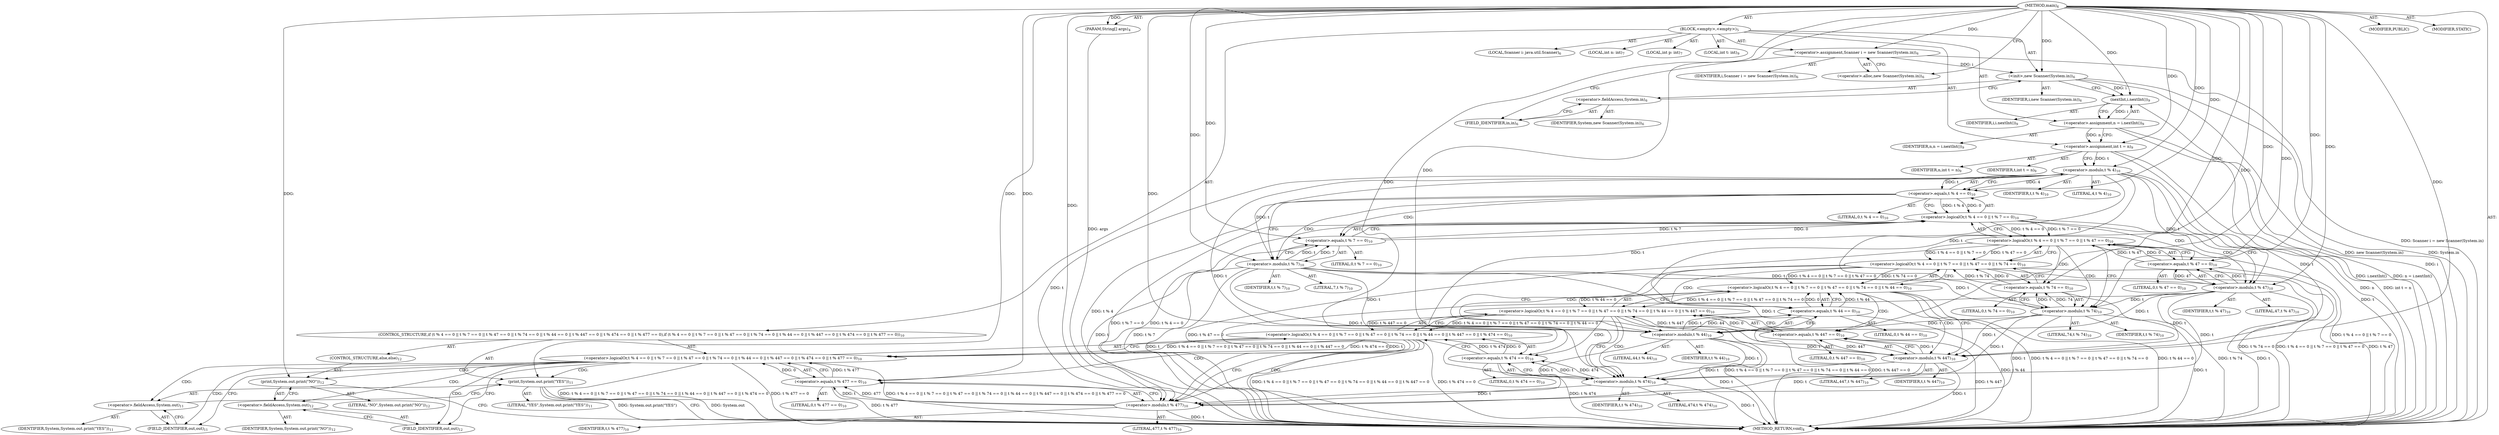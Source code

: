 digraph "main" {  
"19" [label = <(METHOD,main)<SUB>4</SUB>> ]
"20" [label = <(PARAM,String[] args)<SUB>4</SUB>> ]
"21" [label = <(BLOCK,&lt;empty&gt;,&lt;empty&gt;)<SUB>5</SUB>> ]
"4" [label = <(LOCAL,Scanner i: java.util.Scanner)<SUB>6</SUB>> ]
"22" [label = <(&lt;operator&gt;.assignment,Scanner i = new Scanner(System.in))<SUB>6</SUB>> ]
"23" [label = <(IDENTIFIER,i,Scanner i = new Scanner(System.in))<SUB>6</SUB>> ]
"24" [label = <(&lt;operator&gt;.alloc,new Scanner(System.in))<SUB>6</SUB>> ]
"25" [label = <(&lt;init&gt;,new Scanner(System.in))<SUB>6</SUB>> ]
"3" [label = <(IDENTIFIER,i,new Scanner(System.in))<SUB>6</SUB>> ]
"26" [label = <(&lt;operator&gt;.fieldAccess,System.in)<SUB>6</SUB>> ]
"27" [label = <(IDENTIFIER,System,new Scanner(System.in))<SUB>6</SUB>> ]
"28" [label = <(FIELD_IDENTIFIER,in,in)<SUB>6</SUB>> ]
"29" [label = <(LOCAL,int n: int)<SUB>7</SUB>> ]
"30" [label = <(LOCAL,int p: int)<SUB>7</SUB>> ]
"31" [label = <(&lt;operator&gt;.assignment,n = i.nextInt())<SUB>9</SUB>> ]
"32" [label = <(IDENTIFIER,n,n = i.nextInt())<SUB>9</SUB>> ]
"33" [label = <(nextInt,i.nextInt())<SUB>9</SUB>> ]
"34" [label = <(IDENTIFIER,i,i.nextInt())<SUB>9</SUB>> ]
"35" [label = <(LOCAL,int t: int)<SUB>9</SUB>> ]
"36" [label = <(&lt;operator&gt;.assignment,int t = n)<SUB>9</SUB>> ]
"37" [label = <(IDENTIFIER,t,int t = n)<SUB>9</SUB>> ]
"38" [label = <(IDENTIFIER,n,int t = n)<SUB>9</SUB>> ]
"39" [label = <(CONTROL_STRUCTURE,if (t % 4 == 0 || t % 7 == 0 || t % 47 == 0 || t % 74 == 0 || t % 44 == 0 || t % 447 == 0 || t % 474 == 0 || t % 477 == 0),if (t % 4 == 0 || t % 7 == 0 || t % 47 == 0 || t % 74 == 0 || t % 44 == 0 || t % 447 == 0 || t % 474 == 0 || t % 477 == 0))<SUB>10</SUB>> ]
"40" [label = <(&lt;operator&gt;.logicalOr,t % 4 == 0 || t % 7 == 0 || t % 47 == 0 || t % 74 == 0 || t % 44 == 0 || t % 447 == 0 || t % 474 == 0 || t % 477 == 0)<SUB>10</SUB>> ]
"41" [label = <(&lt;operator&gt;.logicalOr,t % 4 == 0 || t % 7 == 0 || t % 47 == 0 || t % 74 == 0 || t % 44 == 0 || t % 447 == 0 || t % 474 == 0)<SUB>10</SUB>> ]
"42" [label = <(&lt;operator&gt;.logicalOr,t % 4 == 0 || t % 7 == 0 || t % 47 == 0 || t % 74 == 0 || t % 44 == 0 || t % 447 == 0)<SUB>10</SUB>> ]
"43" [label = <(&lt;operator&gt;.logicalOr,t % 4 == 0 || t % 7 == 0 || t % 47 == 0 || t % 74 == 0 || t % 44 == 0)<SUB>10</SUB>> ]
"44" [label = <(&lt;operator&gt;.logicalOr,t % 4 == 0 || t % 7 == 0 || t % 47 == 0 || t % 74 == 0)<SUB>10</SUB>> ]
"45" [label = <(&lt;operator&gt;.logicalOr,t % 4 == 0 || t % 7 == 0 || t % 47 == 0)<SUB>10</SUB>> ]
"46" [label = <(&lt;operator&gt;.logicalOr,t % 4 == 0 || t % 7 == 0)<SUB>10</SUB>> ]
"47" [label = <(&lt;operator&gt;.equals,t % 4 == 0)<SUB>10</SUB>> ]
"48" [label = <(&lt;operator&gt;.modulo,t % 4)<SUB>10</SUB>> ]
"49" [label = <(IDENTIFIER,t,t % 4)<SUB>10</SUB>> ]
"50" [label = <(LITERAL,4,t % 4)<SUB>10</SUB>> ]
"51" [label = <(LITERAL,0,t % 4 == 0)<SUB>10</SUB>> ]
"52" [label = <(&lt;operator&gt;.equals,t % 7 == 0)<SUB>10</SUB>> ]
"53" [label = <(&lt;operator&gt;.modulo,t % 7)<SUB>10</SUB>> ]
"54" [label = <(IDENTIFIER,t,t % 7)<SUB>10</SUB>> ]
"55" [label = <(LITERAL,7,t % 7)<SUB>10</SUB>> ]
"56" [label = <(LITERAL,0,t % 7 == 0)<SUB>10</SUB>> ]
"57" [label = <(&lt;operator&gt;.equals,t % 47 == 0)<SUB>10</SUB>> ]
"58" [label = <(&lt;operator&gt;.modulo,t % 47)<SUB>10</SUB>> ]
"59" [label = <(IDENTIFIER,t,t % 47)<SUB>10</SUB>> ]
"60" [label = <(LITERAL,47,t % 47)<SUB>10</SUB>> ]
"61" [label = <(LITERAL,0,t % 47 == 0)<SUB>10</SUB>> ]
"62" [label = <(&lt;operator&gt;.equals,t % 74 == 0)<SUB>10</SUB>> ]
"63" [label = <(&lt;operator&gt;.modulo,t % 74)<SUB>10</SUB>> ]
"64" [label = <(IDENTIFIER,t,t % 74)<SUB>10</SUB>> ]
"65" [label = <(LITERAL,74,t % 74)<SUB>10</SUB>> ]
"66" [label = <(LITERAL,0,t % 74 == 0)<SUB>10</SUB>> ]
"67" [label = <(&lt;operator&gt;.equals,t % 44 == 0)<SUB>10</SUB>> ]
"68" [label = <(&lt;operator&gt;.modulo,t % 44)<SUB>10</SUB>> ]
"69" [label = <(IDENTIFIER,t,t % 44)<SUB>10</SUB>> ]
"70" [label = <(LITERAL,44,t % 44)<SUB>10</SUB>> ]
"71" [label = <(LITERAL,0,t % 44 == 0)<SUB>10</SUB>> ]
"72" [label = <(&lt;operator&gt;.equals,t % 447 == 0)<SUB>10</SUB>> ]
"73" [label = <(&lt;operator&gt;.modulo,t % 447)<SUB>10</SUB>> ]
"74" [label = <(IDENTIFIER,t,t % 447)<SUB>10</SUB>> ]
"75" [label = <(LITERAL,447,t % 447)<SUB>10</SUB>> ]
"76" [label = <(LITERAL,0,t % 447 == 0)<SUB>10</SUB>> ]
"77" [label = <(&lt;operator&gt;.equals,t % 474 == 0)<SUB>10</SUB>> ]
"78" [label = <(&lt;operator&gt;.modulo,t % 474)<SUB>10</SUB>> ]
"79" [label = <(IDENTIFIER,t,t % 474)<SUB>10</SUB>> ]
"80" [label = <(LITERAL,474,t % 474)<SUB>10</SUB>> ]
"81" [label = <(LITERAL,0,t % 474 == 0)<SUB>10</SUB>> ]
"82" [label = <(&lt;operator&gt;.equals,t % 477 == 0)<SUB>10</SUB>> ]
"83" [label = <(&lt;operator&gt;.modulo,t % 477)<SUB>10</SUB>> ]
"84" [label = <(IDENTIFIER,t,t % 477)<SUB>10</SUB>> ]
"85" [label = <(LITERAL,477,t % 477)<SUB>10</SUB>> ]
"86" [label = <(LITERAL,0,t % 477 == 0)<SUB>10</SUB>> ]
"87" [label = <(print,System.out.print(&quot;YES&quot;))<SUB>11</SUB>> ]
"88" [label = <(&lt;operator&gt;.fieldAccess,System.out)<SUB>11</SUB>> ]
"89" [label = <(IDENTIFIER,System,System.out.print(&quot;YES&quot;))<SUB>11</SUB>> ]
"90" [label = <(FIELD_IDENTIFIER,out,out)<SUB>11</SUB>> ]
"91" [label = <(LITERAL,&quot;YES&quot;,System.out.print(&quot;YES&quot;))<SUB>11</SUB>> ]
"92" [label = <(CONTROL_STRUCTURE,else,else)<SUB>12</SUB>> ]
"93" [label = <(print,System.out.print(&quot;NO&quot;))<SUB>12</SUB>> ]
"94" [label = <(&lt;operator&gt;.fieldAccess,System.out)<SUB>12</SUB>> ]
"95" [label = <(IDENTIFIER,System,System.out.print(&quot;NO&quot;))<SUB>12</SUB>> ]
"96" [label = <(FIELD_IDENTIFIER,out,out)<SUB>12</SUB>> ]
"97" [label = <(LITERAL,&quot;NO&quot;,System.out.print(&quot;NO&quot;))<SUB>12</SUB>> ]
"98" [label = <(MODIFIER,PUBLIC)> ]
"99" [label = <(MODIFIER,STATIC)> ]
"100" [label = <(METHOD_RETURN,void)<SUB>4</SUB>> ]
  "19" -> "20"  [ label = "AST: "] 
  "19" -> "21"  [ label = "AST: "] 
  "19" -> "98"  [ label = "AST: "] 
  "19" -> "99"  [ label = "AST: "] 
  "19" -> "100"  [ label = "AST: "] 
  "21" -> "4"  [ label = "AST: "] 
  "21" -> "22"  [ label = "AST: "] 
  "21" -> "25"  [ label = "AST: "] 
  "21" -> "29"  [ label = "AST: "] 
  "21" -> "30"  [ label = "AST: "] 
  "21" -> "31"  [ label = "AST: "] 
  "21" -> "35"  [ label = "AST: "] 
  "21" -> "36"  [ label = "AST: "] 
  "21" -> "39"  [ label = "AST: "] 
  "22" -> "23"  [ label = "AST: "] 
  "22" -> "24"  [ label = "AST: "] 
  "25" -> "3"  [ label = "AST: "] 
  "25" -> "26"  [ label = "AST: "] 
  "26" -> "27"  [ label = "AST: "] 
  "26" -> "28"  [ label = "AST: "] 
  "31" -> "32"  [ label = "AST: "] 
  "31" -> "33"  [ label = "AST: "] 
  "33" -> "34"  [ label = "AST: "] 
  "36" -> "37"  [ label = "AST: "] 
  "36" -> "38"  [ label = "AST: "] 
  "39" -> "40"  [ label = "AST: "] 
  "39" -> "87"  [ label = "AST: "] 
  "39" -> "92"  [ label = "AST: "] 
  "40" -> "41"  [ label = "AST: "] 
  "40" -> "82"  [ label = "AST: "] 
  "41" -> "42"  [ label = "AST: "] 
  "41" -> "77"  [ label = "AST: "] 
  "42" -> "43"  [ label = "AST: "] 
  "42" -> "72"  [ label = "AST: "] 
  "43" -> "44"  [ label = "AST: "] 
  "43" -> "67"  [ label = "AST: "] 
  "44" -> "45"  [ label = "AST: "] 
  "44" -> "62"  [ label = "AST: "] 
  "45" -> "46"  [ label = "AST: "] 
  "45" -> "57"  [ label = "AST: "] 
  "46" -> "47"  [ label = "AST: "] 
  "46" -> "52"  [ label = "AST: "] 
  "47" -> "48"  [ label = "AST: "] 
  "47" -> "51"  [ label = "AST: "] 
  "48" -> "49"  [ label = "AST: "] 
  "48" -> "50"  [ label = "AST: "] 
  "52" -> "53"  [ label = "AST: "] 
  "52" -> "56"  [ label = "AST: "] 
  "53" -> "54"  [ label = "AST: "] 
  "53" -> "55"  [ label = "AST: "] 
  "57" -> "58"  [ label = "AST: "] 
  "57" -> "61"  [ label = "AST: "] 
  "58" -> "59"  [ label = "AST: "] 
  "58" -> "60"  [ label = "AST: "] 
  "62" -> "63"  [ label = "AST: "] 
  "62" -> "66"  [ label = "AST: "] 
  "63" -> "64"  [ label = "AST: "] 
  "63" -> "65"  [ label = "AST: "] 
  "67" -> "68"  [ label = "AST: "] 
  "67" -> "71"  [ label = "AST: "] 
  "68" -> "69"  [ label = "AST: "] 
  "68" -> "70"  [ label = "AST: "] 
  "72" -> "73"  [ label = "AST: "] 
  "72" -> "76"  [ label = "AST: "] 
  "73" -> "74"  [ label = "AST: "] 
  "73" -> "75"  [ label = "AST: "] 
  "77" -> "78"  [ label = "AST: "] 
  "77" -> "81"  [ label = "AST: "] 
  "78" -> "79"  [ label = "AST: "] 
  "78" -> "80"  [ label = "AST: "] 
  "82" -> "83"  [ label = "AST: "] 
  "82" -> "86"  [ label = "AST: "] 
  "83" -> "84"  [ label = "AST: "] 
  "83" -> "85"  [ label = "AST: "] 
  "87" -> "88"  [ label = "AST: "] 
  "87" -> "91"  [ label = "AST: "] 
  "88" -> "89"  [ label = "AST: "] 
  "88" -> "90"  [ label = "AST: "] 
  "92" -> "93"  [ label = "AST: "] 
  "93" -> "94"  [ label = "AST: "] 
  "93" -> "97"  [ label = "AST: "] 
  "94" -> "95"  [ label = "AST: "] 
  "94" -> "96"  [ label = "AST: "] 
  "22" -> "28"  [ label = "CFG: "] 
  "25" -> "33"  [ label = "CFG: "] 
  "31" -> "36"  [ label = "CFG: "] 
  "36" -> "48"  [ label = "CFG: "] 
  "24" -> "22"  [ label = "CFG: "] 
  "26" -> "25"  [ label = "CFG: "] 
  "33" -> "31"  [ label = "CFG: "] 
  "40" -> "90"  [ label = "CFG: "] 
  "40" -> "96"  [ label = "CFG: "] 
  "87" -> "100"  [ label = "CFG: "] 
  "28" -> "26"  [ label = "CFG: "] 
  "41" -> "40"  [ label = "CFG: "] 
  "41" -> "83"  [ label = "CFG: "] 
  "82" -> "40"  [ label = "CFG: "] 
  "88" -> "87"  [ label = "CFG: "] 
  "93" -> "100"  [ label = "CFG: "] 
  "42" -> "41"  [ label = "CFG: "] 
  "42" -> "78"  [ label = "CFG: "] 
  "77" -> "41"  [ label = "CFG: "] 
  "83" -> "82"  [ label = "CFG: "] 
  "90" -> "88"  [ label = "CFG: "] 
  "94" -> "93"  [ label = "CFG: "] 
  "43" -> "42"  [ label = "CFG: "] 
  "43" -> "73"  [ label = "CFG: "] 
  "72" -> "42"  [ label = "CFG: "] 
  "78" -> "77"  [ label = "CFG: "] 
  "96" -> "94"  [ label = "CFG: "] 
  "44" -> "43"  [ label = "CFG: "] 
  "44" -> "68"  [ label = "CFG: "] 
  "67" -> "43"  [ label = "CFG: "] 
  "73" -> "72"  [ label = "CFG: "] 
  "45" -> "44"  [ label = "CFG: "] 
  "45" -> "63"  [ label = "CFG: "] 
  "62" -> "44"  [ label = "CFG: "] 
  "68" -> "67"  [ label = "CFG: "] 
  "46" -> "45"  [ label = "CFG: "] 
  "46" -> "58"  [ label = "CFG: "] 
  "57" -> "45"  [ label = "CFG: "] 
  "63" -> "62"  [ label = "CFG: "] 
  "47" -> "46"  [ label = "CFG: "] 
  "47" -> "53"  [ label = "CFG: "] 
  "52" -> "46"  [ label = "CFG: "] 
  "58" -> "57"  [ label = "CFG: "] 
  "48" -> "47"  [ label = "CFG: "] 
  "53" -> "52"  [ label = "CFG: "] 
  "19" -> "24"  [ label = "CFG: "] 
  "20" -> "100"  [ label = "DDG: args"] 
  "22" -> "100"  [ label = "DDG: Scanner i = new Scanner(System.in)"] 
  "25" -> "100"  [ label = "DDG: System.in"] 
  "25" -> "100"  [ label = "DDG: new Scanner(System.in)"] 
  "33" -> "100"  [ label = "DDG: i"] 
  "31" -> "100"  [ label = "DDG: i.nextInt()"] 
  "31" -> "100"  [ label = "DDG: n = i.nextInt()"] 
  "36" -> "100"  [ label = "DDG: n"] 
  "36" -> "100"  [ label = "DDG: int t = n"] 
  "48" -> "100"  [ label = "DDG: t"] 
  "47" -> "100"  [ label = "DDG: t % 4"] 
  "46" -> "100"  [ label = "DDG: t % 4 == 0"] 
  "53" -> "100"  [ label = "DDG: t"] 
  "52" -> "100"  [ label = "DDG: t % 7"] 
  "46" -> "100"  [ label = "DDG: t % 7 == 0"] 
  "45" -> "100"  [ label = "DDG: t % 4 == 0 || t % 7 == 0"] 
  "58" -> "100"  [ label = "DDG: t"] 
  "57" -> "100"  [ label = "DDG: t % 47"] 
  "45" -> "100"  [ label = "DDG: t % 47 == 0"] 
  "44" -> "100"  [ label = "DDG: t % 4 == 0 || t % 7 == 0 || t % 47 == 0"] 
  "63" -> "100"  [ label = "DDG: t"] 
  "62" -> "100"  [ label = "DDG: t % 74"] 
  "44" -> "100"  [ label = "DDG: t % 74 == 0"] 
  "43" -> "100"  [ label = "DDG: t % 4 == 0 || t % 7 == 0 || t % 47 == 0 || t % 74 == 0"] 
  "68" -> "100"  [ label = "DDG: t"] 
  "67" -> "100"  [ label = "DDG: t % 44"] 
  "43" -> "100"  [ label = "DDG: t % 44 == 0"] 
  "42" -> "100"  [ label = "DDG: t % 4 == 0 || t % 7 == 0 || t % 47 == 0 || t % 74 == 0 || t % 44 == 0"] 
  "73" -> "100"  [ label = "DDG: t"] 
  "72" -> "100"  [ label = "DDG: t % 447"] 
  "42" -> "100"  [ label = "DDG: t % 447 == 0"] 
  "41" -> "100"  [ label = "DDG: t % 4 == 0 || t % 7 == 0 || t % 47 == 0 || t % 74 == 0 || t % 44 == 0 || t % 447 == 0"] 
  "78" -> "100"  [ label = "DDG: t"] 
  "77" -> "100"  [ label = "DDG: t % 474"] 
  "41" -> "100"  [ label = "DDG: t % 474 == 0"] 
  "40" -> "100"  [ label = "DDG: t % 4 == 0 || t % 7 == 0 || t % 47 == 0 || t % 74 == 0 || t % 44 == 0 || t % 447 == 0 || t % 474 == 0"] 
  "83" -> "100"  [ label = "DDG: t"] 
  "82" -> "100"  [ label = "DDG: t % 477"] 
  "40" -> "100"  [ label = "DDG: t % 477 == 0"] 
  "40" -> "100"  [ label = "DDG: t % 4 == 0 || t % 7 == 0 || t % 47 == 0 || t % 74 == 0 || t % 44 == 0 || t % 447 == 0 || t % 474 == 0 || t % 477 == 0"] 
  "87" -> "100"  [ label = "DDG: System.out"] 
  "87" -> "100"  [ label = "DDG: System.out.print(&quot;YES&quot;)"] 
  "19" -> "20"  [ label = "DDG: "] 
  "19" -> "22"  [ label = "DDG: "] 
  "33" -> "31"  [ label = "DDG: i"] 
  "31" -> "36"  [ label = "DDG: n"] 
  "19" -> "36"  [ label = "DDG: "] 
  "22" -> "25"  [ label = "DDG: i"] 
  "19" -> "25"  [ label = "DDG: "] 
  "25" -> "33"  [ label = "DDG: i"] 
  "19" -> "33"  [ label = "DDG: "] 
  "41" -> "40"  [ label = "DDG: t % 4 == 0 || t % 7 == 0 || t % 47 == 0 || t % 74 == 0 || t % 44 == 0 || t % 447 == 0"] 
  "41" -> "40"  [ label = "DDG: t % 474 == 0"] 
  "82" -> "40"  [ label = "DDG: t % 477"] 
  "82" -> "40"  [ label = "DDG: 0"] 
  "19" -> "87"  [ label = "DDG: "] 
  "42" -> "41"  [ label = "DDG: t % 4 == 0 || t % 7 == 0 || t % 47 == 0 || t % 74 == 0 || t % 44 == 0"] 
  "42" -> "41"  [ label = "DDG: t % 447 == 0"] 
  "77" -> "41"  [ label = "DDG: t % 474"] 
  "77" -> "41"  [ label = "DDG: 0"] 
  "83" -> "82"  [ label = "DDG: t"] 
  "83" -> "82"  [ label = "DDG: 477"] 
  "19" -> "82"  [ label = "DDG: "] 
  "19" -> "93"  [ label = "DDG: "] 
  "43" -> "42"  [ label = "DDG: t % 4 == 0 || t % 7 == 0 || t % 47 == 0 || t % 74 == 0"] 
  "43" -> "42"  [ label = "DDG: t % 44 == 0"] 
  "72" -> "42"  [ label = "DDG: t % 447"] 
  "72" -> "42"  [ label = "DDG: 0"] 
  "78" -> "77"  [ label = "DDG: t"] 
  "78" -> "77"  [ label = "DDG: 474"] 
  "19" -> "77"  [ label = "DDG: "] 
  "48" -> "83"  [ label = "DDG: t"] 
  "53" -> "83"  [ label = "DDG: t"] 
  "58" -> "83"  [ label = "DDG: t"] 
  "63" -> "83"  [ label = "DDG: t"] 
  "68" -> "83"  [ label = "DDG: t"] 
  "73" -> "83"  [ label = "DDG: t"] 
  "78" -> "83"  [ label = "DDG: t"] 
  "19" -> "83"  [ label = "DDG: "] 
  "44" -> "43"  [ label = "DDG: t % 4 == 0 || t % 7 == 0 || t % 47 == 0"] 
  "44" -> "43"  [ label = "DDG: t % 74 == 0"] 
  "67" -> "43"  [ label = "DDG: t % 44"] 
  "67" -> "43"  [ label = "DDG: 0"] 
  "73" -> "72"  [ label = "DDG: t"] 
  "73" -> "72"  [ label = "DDG: 447"] 
  "19" -> "72"  [ label = "DDG: "] 
  "48" -> "78"  [ label = "DDG: t"] 
  "53" -> "78"  [ label = "DDG: t"] 
  "58" -> "78"  [ label = "DDG: t"] 
  "63" -> "78"  [ label = "DDG: t"] 
  "68" -> "78"  [ label = "DDG: t"] 
  "73" -> "78"  [ label = "DDG: t"] 
  "19" -> "78"  [ label = "DDG: "] 
  "45" -> "44"  [ label = "DDG: t % 4 == 0 || t % 7 == 0"] 
  "45" -> "44"  [ label = "DDG: t % 47 == 0"] 
  "62" -> "44"  [ label = "DDG: t % 74"] 
  "62" -> "44"  [ label = "DDG: 0"] 
  "68" -> "67"  [ label = "DDG: t"] 
  "68" -> "67"  [ label = "DDG: 44"] 
  "19" -> "67"  [ label = "DDG: "] 
  "48" -> "73"  [ label = "DDG: t"] 
  "53" -> "73"  [ label = "DDG: t"] 
  "58" -> "73"  [ label = "DDG: t"] 
  "63" -> "73"  [ label = "DDG: t"] 
  "68" -> "73"  [ label = "DDG: t"] 
  "19" -> "73"  [ label = "DDG: "] 
  "46" -> "45"  [ label = "DDG: t % 4 == 0"] 
  "46" -> "45"  [ label = "DDG: t % 7 == 0"] 
  "57" -> "45"  [ label = "DDG: t % 47"] 
  "57" -> "45"  [ label = "DDG: 0"] 
  "63" -> "62"  [ label = "DDG: t"] 
  "63" -> "62"  [ label = "DDG: 74"] 
  "19" -> "62"  [ label = "DDG: "] 
  "48" -> "68"  [ label = "DDG: t"] 
  "53" -> "68"  [ label = "DDG: t"] 
  "58" -> "68"  [ label = "DDG: t"] 
  "63" -> "68"  [ label = "DDG: t"] 
  "19" -> "68"  [ label = "DDG: "] 
  "47" -> "46"  [ label = "DDG: t % 4"] 
  "47" -> "46"  [ label = "DDG: 0"] 
  "52" -> "46"  [ label = "DDG: t % 7"] 
  "52" -> "46"  [ label = "DDG: 0"] 
  "58" -> "57"  [ label = "DDG: t"] 
  "58" -> "57"  [ label = "DDG: 47"] 
  "19" -> "57"  [ label = "DDG: "] 
  "48" -> "63"  [ label = "DDG: t"] 
  "53" -> "63"  [ label = "DDG: t"] 
  "58" -> "63"  [ label = "DDG: t"] 
  "19" -> "63"  [ label = "DDG: "] 
  "48" -> "47"  [ label = "DDG: t"] 
  "48" -> "47"  [ label = "DDG: 4"] 
  "19" -> "47"  [ label = "DDG: "] 
  "53" -> "52"  [ label = "DDG: t"] 
  "53" -> "52"  [ label = "DDG: 7"] 
  "19" -> "52"  [ label = "DDG: "] 
  "48" -> "58"  [ label = "DDG: t"] 
  "53" -> "58"  [ label = "DDG: t"] 
  "19" -> "58"  [ label = "DDG: "] 
  "36" -> "48"  [ label = "DDG: t"] 
  "19" -> "48"  [ label = "DDG: "] 
  "48" -> "53"  [ label = "DDG: t"] 
  "19" -> "53"  [ label = "DDG: "] 
  "40" -> "94"  [ label = "CDG: "] 
  "40" -> "96"  [ label = "CDG: "] 
  "40" -> "88"  [ label = "CDG: "] 
  "40" -> "87"  [ label = "CDG: "] 
  "40" -> "93"  [ label = "CDG: "] 
  "40" -> "90"  [ label = "CDG: "] 
  "41" -> "83"  [ label = "CDG: "] 
  "41" -> "82"  [ label = "CDG: "] 
  "42" -> "77"  [ label = "CDG: "] 
  "42" -> "78"  [ label = "CDG: "] 
  "43" -> "73"  [ label = "CDG: "] 
  "43" -> "72"  [ label = "CDG: "] 
  "44" -> "68"  [ label = "CDG: "] 
  "44" -> "67"  [ label = "CDG: "] 
  "45" -> "63"  [ label = "CDG: "] 
  "45" -> "62"  [ label = "CDG: "] 
  "46" -> "58"  [ label = "CDG: "] 
  "46" -> "57"  [ label = "CDG: "] 
  "47" -> "52"  [ label = "CDG: "] 
  "47" -> "53"  [ label = "CDG: "] 
}
